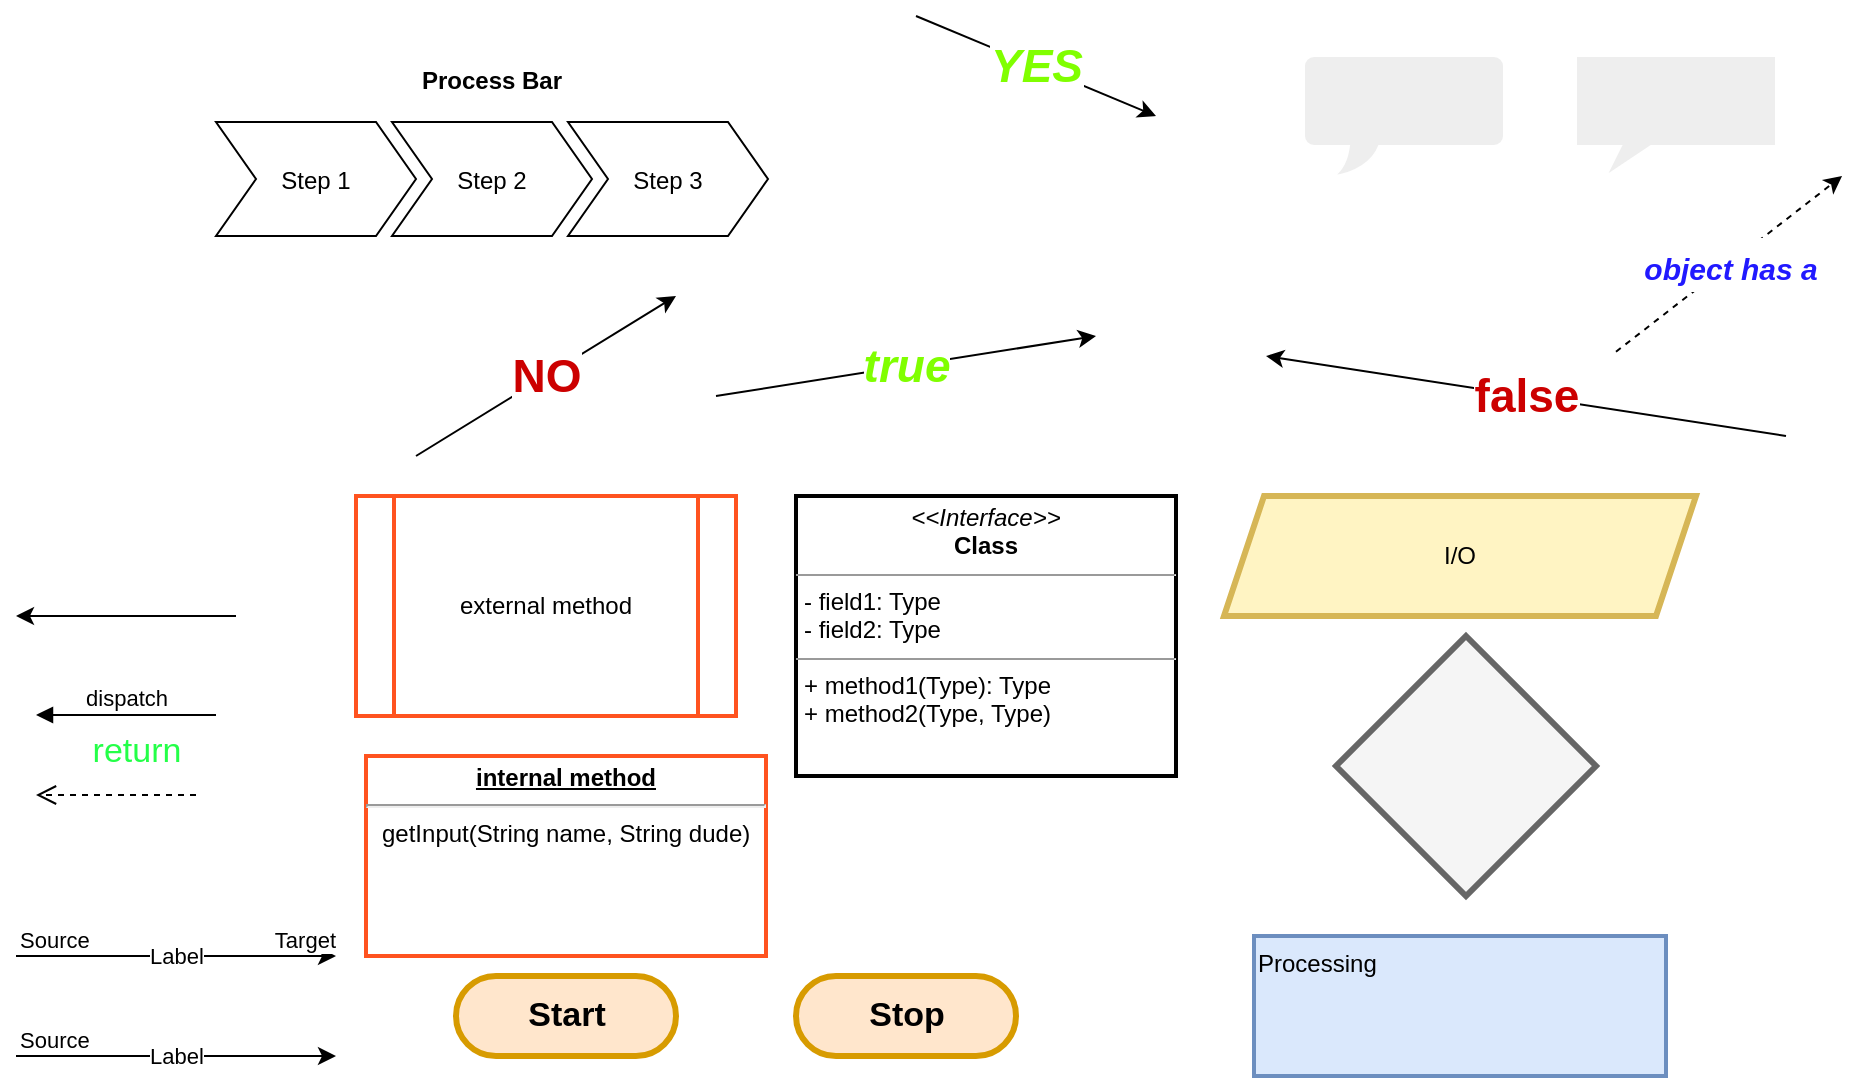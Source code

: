 <mxfile version="14.6.13" type="device" pages="3"><diagram id="C5RBs43oDa-KdzZeNtuy" name="Favorite Shapes"><mxGraphModel dx="2532" dy="2400" grid="1" gridSize="10" guides="1" tooltips="1" connect="0" arrows="1" fold="1" page="1" pageScale="1" pageWidth="850" pageHeight="1100" math="0" shadow="0"><root><mxCell id="WIyWlLk6GJQsqaUBKTNV-0"/><mxCell id="WIyWlLk6GJQsqaUBKTNV-1" parent="WIyWlLk6GJQsqaUBKTNV-0"/><mxCell id="bZEvuX24v0v_VUBxZRn0-14" value="&lt;font style=&quot;font-size: 17px&quot; color=&quot;#24ff48&quot;&gt;return&lt;/font&gt;" style="html=1;verticalAlign=bottom;endArrow=open;dashed=1;endSize=8;" parent="WIyWlLk6GJQsqaUBKTNV-1" edge="1"><mxGeometry x="-0.25" y="-10" relative="1" as="geometry"><mxPoint x="-240" y="79.5" as="sourcePoint"/><mxPoint x="-320" y="79.5" as="targetPoint"/><mxPoint as="offset"/></mxGeometry></mxCell><mxCell id="bZEvuX24v0v_VUBxZRn0-15" value="dispatch" style="html=1;verticalAlign=bottom;endArrow=block;" parent="WIyWlLk6GJQsqaUBKTNV-1" edge="1"><mxGeometry width="80" relative="1" as="geometry"><mxPoint x="-230" y="39.5" as="sourcePoint"/><mxPoint x="-320" y="39.5" as="targetPoint"/></mxGeometry></mxCell><mxCell id="bZEvuX24v0v_VUBxZRn0-20" value="&lt;p style=&quot;margin: 0px ; margin-top: 4px ; text-align: center&quot;&gt;&lt;i&gt;&amp;lt;&amp;lt;Interface&amp;gt;&amp;gt;&lt;/i&gt;&lt;br&gt;&lt;b&gt;Class&lt;/b&gt;&lt;/p&gt;&lt;hr size=&quot;1&quot;&gt;&lt;p style=&quot;margin: 0px ; margin-left: 4px&quot;&gt;- field1: Type&lt;br&gt;- field2: Type&lt;/p&gt;&lt;hr size=&quot;1&quot;&gt;&lt;p style=&quot;margin: 0px ; margin-left: 4px&quot;&gt;+ method1(Type): Type&lt;br&gt;+ method2(Type, Type)&lt;/p&gt;" style="verticalAlign=top;align=left;overflow=fill;fontSize=12;fontFamily=Helvetica;html=1;strokeWidth=2;" parent="WIyWlLk6GJQsqaUBKTNV-1" vertex="1"><mxGeometry x="60" y="-70" width="190" height="140" as="geometry"/></mxCell><mxCell id="bZEvuX24v0v_VUBxZRn0-21" value="external method" style="shape=process;whiteSpace=wrap;html=1;backgroundOutline=1;strokeColor=#FF531F;strokeWidth=2;" parent="WIyWlLk6GJQsqaUBKTNV-1" vertex="1"><mxGeometry x="-160" y="-70" width="190" height="110" as="geometry"/></mxCell><mxCell id="bZEvuX24v0v_VUBxZRn0-24" value="" style="rhombus;whiteSpace=wrap;html=1;strokeWidth=3;strokeColor=#666666;fillColor=#f5f5f5;fontColor=#333333;" parent="WIyWlLk6GJQsqaUBKTNV-1" vertex="1"><mxGeometry x="330" width="130" height="130" as="geometry"/></mxCell><mxCell id="bZEvuX24v0v_VUBxZRn0-25" value="I/O" style="shape=parallelogram;perimeter=parallelogramPerimeter;whiteSpace=wrap;html=1;fixedSize=1;strokeColor=#d6b656;strokeWidth=3;fillColor=#FFF4C3;" parent="WIyWlLk6GJQsqaUBKTNV-1" vertex="1"><mxGeometry x="274" y="-70" width="236" height="60" as="geometry"/></mxCell><mxCell id="bZEvuX24v0v_VUBxZRn0-26" value="" style="endArrow=classic;html=1;sketch=0;shadow=0;" parent="WIyWlLk6GJQsqaUBKTNV-1" edge="1"><mxGeometry relative="1" as="geometry"><mxPoint x="-130" y="-90" as="sourcePoint"/><mxPoint y="-170" as="targetPoint"/></mxGeometry></mxCell><mxCell id="bZEvuX24v0v_VUBxZRn0-27" value="&lt;font&gt;NO&lt;/font&gt;" style="edgeLabel;resizable=0;html=1;align=center;verticalAlign=middle;fontSize=23;fontStyle=1;fontColor=#CC0000;" parent="bZEvuX24v0v_VUBxZRn0-26" connectable="0" vertex="1"><mxGeometry relative="1" as="geometry"/></mxCell><mxCell id="bZEvuX24v0v_VUBxZRn0-28" value="" style="endArrow=classic;html=1;" parent="WIyWlLk6GJQsqaUBKTNV-1" edge="1"><mxGeometry relative="1" as="geometry"><mxPoint x="-330" y="210" as="sourcePoint"/><mxPoint x="-170" y="210" as="targetPoint"/></mxGeometry></mxCell><mxCell id="bZEvuX24v0v_VUBxZRn0-29" value="Label" style="edgeLabel;resizable=0;html=1;align=center;verticalAlign=middle;" parent="bZEvuX24v0v_VUBxZRn0-28" connectable="0" vertex="1"><mxGeometry relative="1" as="geometry"/></mxCell><mxCell id="bZEvuX24v0v_VUBxZRn0-30" value="Source" style="edgeLabel;resizable=0;html=1;align=left;verticalAlign=bottom;" parent="bZEvuX24v0v_VUBxZRn0-28" connectable="0" vertex="1"><mxGeometry x="-1" relative="1" as="geometry"/></mxCell><mxCell id="bZEvuX24v0v_VUBxZRn0-31" value="" style="endArrow=classic;html=1;" parent="WIyWlLk6GJQsqaUBKTNV-1" edge="1"><mxGeometry relative="1" as="geometry"><mxPoint x="-330" y="160" as="sourcePoint"/><mxPoint x="-170" y="160" as="targetPoint"/></mxGeometry></mxCell><mxCell id="bZEvuX24v0v_VUBxZRn0-32" value="Label" style="edgeLabel;resizable=0;html=1;align=center;verticalAlign=middle;" parent="bZEvuX24v0v_VUBxZRn0-31" connectable="0" vertex="1"><mxGeometry relative="1" as="geometry"/></mxCell><mxCell id="bZEvuX24v0v_VUBxZRn0-33" value="Source" style="edgeLabel;resizable=0;html=1;align=left;verticalAlign=bottom;" parent="bZEvuX24v0v_VUBxZRn0-31" connectable="0" vertex="1"><mxGeometry x="-1" relative="1" as="geometry"/></mxCell><mxCell id="bZEvuX24v0v_VUBxZRn0-34" value="Target" style="edgeLabel;resizable=0;html=1;align=right;verticalAlign=bottom;" parent="bZEvuX24v0v_VUBxZRn0-31" connectable="0" vertex="1"><mxGeometry x="1" relative="1" as="geometry"/></mxCell><mxCell id="bZEvuX24v0v_VUBxZRn0-61" value="&lt;p style=&quot;margin: 0px ; margin-top: 4px ; text-align: center ; text-decoration: underline&quot;&gt;&lt;b&gt;internal method&lt;/b&gt;&lt;/p&gt;&lt;hr&gt;&lt;p style=&quot;margin: 0px ; margin-left: 8px&quot;&gt;getInput(String name, String dude)&lt;/p&gt;" style="verticalAlign=top;align=left;overflow=fill;fontSize=12;fontFamily=Helvetica;html=1;strokeColor=#FF531F;fillColor=#FFFFFF;strokeWidth=2;" parent="WIyWlLk6GJQsqaUBKTNV-1" vertex="1"><mxGeometry x="-155" y="60" width="200" height="100" as="geometry"/></mxCell><mxCell id="bZEvuX24v0v_VUBxZRn0-64" value="&lt;b&gt;&lt;font style=&quot;font-size: 17px&quot;&gt;Start&lt;/font&gt;&lt;/b&gt;" style="html=1;whitespace=wrap;shape=mxgraph.dfd.start;strokeColor=#d79b00;fillColor=#ffe6cc;align=center;strokeWidth=3;" parent="WIyWlLk6GJQsqaUBKTNV-1" vertex="1"><mxGeometry x="-110" y="170" width="110" height="40" as="geometry"/></mxCell><mxCell id="bZEvuX24v0v_VUBxZRn0-65" value="Processing" style="html=1;dashed=0;whitespace=wrap;strokeWidth=2;strokeColor=#6c8ebf;fillColor=#dae8fc;verticalAlign=top;align=left;" parent="WIyWlLk6GJQsqaUBKTNV-1" vertex="1"><mxGeometry x="289" y="150" width="206" height="70" as="geometry"/></mxCell><mxCell id="bZEvuX24v0v_VUBxZRn0-66" value="&lt;font size=&quot;1&quot;&gt;&lt;b style=&quot;font-size: 17px&quot;&gt;Stop&lt;/b&gt;&lt;/font&gt;" style="html=1;whitespace=wrap;shape=mxgraph.dfd.start;strokeColor=#d79b00;fillColor=#ffe6cc;align=center;strokeWidth=3;" parent="WIyWlLk6GJQsqaUBKTNV-1" vertex="1"><mxGeometry x="60" y="170" width="110" height="40" as="geometry"/></mxCell><mxCell id="bZEvuX24v0v_VUBxZRn0-67" value="" style="endArrow=classic;html=1;" parent="WIyWlLk6GJQsqaUBKTNV-1" edge="1"><mxGeometry width="50" height="50" relative="1" as="geometry"><mxPoint x="-220" y="-10" as="sourcePoint"/><mxPoint x="-330" y="-10" as="targetPoint"/></mxGeometry></mxCell><mxCell id="MSkJSHCDBwzq2-0bC6-R-0" value="" style="endArrow=classic;html=1;" parent="WIyWlLk6GJQsqaUBKTNV-1" edge="1"><mxGeometry relative="1" as="geometry"><mxPoint x="120" y="-310" as="sourcePoint"/><mxPoint x="240" y="-260" as="targetPoint"/><Array as="points"/></mxGeometry></mxCell><mxCell id="MSkJSHCDBwzq2-0bC6-R-1" value="&lt;font color=&quot;#80ff00&quot;&gt;&lt;i&gt;YES&lt;/i&gt;&lt;/font&gt;" style="edgeLabel;resizable=0;html=1;align=center;verticalAlign=middle;fontSize=23;fontStyle=1" parent="MSkJSHCDBwzq2-0bC6-R-0" connectable="0" vertex="1"><mxGeometry relative="1" as="geometry"/></mxCell><mxCell id="MSkJSHCDBwzq2-0bC6-R-4" value="" style="endArrow=classic;html=1;" parent="WIyWlLk6GJQsqaUBKTNV-1" edge="1"><mxGeometry relative="1" as="geometry"><mxPoint x="20" y="-120" as="sourcePoint"/><mxPoint x="210" y="-150" as="targetPoint"/></mxGeometry></mxCell><mxCell id="MSkJSHCDBwzq2-0bC6-R-5" value="&lt;font color=&quot;#80ff00&quot;&gt;&lt;i&gt;true&lt;/i&gt;&lt;/font&gt;" style="edgeLabel;resizable=0;html=1;align=center;verticalAlign=middle;fontSize=23;fontStyle=1" parent="MSkJSHCDBwzq2-0bC6-R-4" connectable="0" vertex="1"><mxGeometry relative="1" as="geometry"/></mxCell><mxCell id="MSkJSHCDBwzq2-0bC6-R-7" value="" style="endArrow=classic;html=1;" parent="WIyWlLk6GJQsqaUBKTNV-1" edge="1"><mxGeometry relative="1" as="geometry"><mxPoint x="555" y="-100" as="sourcePoint"/><mxPoint x="295" y="-140" as="targetPoint"/></mxGeometry></mxCell><mxCell id="MSkJSHCDBwzq2-0bC6-R-8" value="&lt;font&gt;&lt;span&gt;false&lt;/span&gt;&lt;/font&gt;" style="edgeLabel;resizable=0;html=1;align=center;verticalAlign=middle;fontSize=23;fontStyle=1;fontColor=#CC0000;" parent="MSkJSHCDBwzq2-0bC6-R-7" connectable="0" vertex="1"><mxGeometry relative="1" as="geometry"/></mxCell><mxCell id="xhBLOSeriGefTvZEUATW-0" value="" style="endArrow=classic;html=1;dashed=1;entryX=0.002;entryY=0.22;entryDx=0;entryDy=0;entryPerimeter=0;exitX=1.009;exitY=0.701;exitDx=0;exitDy=0;exitPerimeter=0;" edge="1" parent="WIyWlLk6GJQsqaUBKTNV-1"><mxGeometry relative="1" as="geometry"><mxPoint x="470.0" y="-142.12" as="sourcePoint"/><mxPoint x="583.05" y="-230.0" as="targetPoint"/></mxGeometry></mxCell><mxCell id="xhBLOSeriGefTvZEUATW-1" value="&lt;font size=&quot;1&quot; color=&quot;#2119ff&quot;&gt;&lt;i style=&quot;font-size: 15px&quot;&gt;object has a&lt;/i&gt;&lt;/font&gt;" style="edgeLabel;resizable=0;html=1;align=center;verticalAlign=middle;fontSize=23;fontStyle=1" connectable="0" vertex="1" parent="xhBLOSeriGefTvZEUATW-0"><mxGeometry relative="1" as="geometry"/></mxCell><mxCell id="6vWiXRnHA60tb_Esqmxp-0" value="Process Bar" style="swimlane;childLayout=stackLayout;horizontal=1;fillColor=none;horizontalStack=1;resizeParent=1;resizeParentMax=0;resizeLast=0;collapsible=0;strokeColor=none;stackBorder=10;stackSpacing=-12;resizable=1;align=center;points=[];fontColor=#000000;rounded=0;sketch=0;" vertex="1" parent="WIyWlLk6GJQsqaUBKTNV-1"><mxGeometry x="-240" y="-290" width="296" height="100" as="geometry"/></mxCell><mxCell id="6vWiXRnHA60tb_Esqmxp-1" value="Step 1" style="shape=step;perimeter=stepPerimeter;fixedSize=1;points=[];" vertex="1" parent="6vWiXRnHA60tb_Esqmxp-0"><mxGeometry x="10" y="33" width="100" height="57" as="geometry"/></mxCell><mxCell id="6vWiXRnHA60tb_Esqmxp-2" value="Step 2" style="shape=step;perimeter=stepPerimeter;fixedSize=1;points=[];" vertex="1" parent="6vWiXRnHA60tb_Esqmxp-0"><mxGeometry x="98" y="33" width="100" height="57" as="geometry"/></mxCell><mxCell id="6vWiXRnHA60tb_Esqmxp-3" value="Step 3" style="shape=step;perimeter=stepPerimeter;fixedSize=1;points=[];" vertex="1" parent="6vWiXRnHA60tb_Esqmxp-0"><mxGeometry x="186" y="33" width="100" height="57" as="geometry"/></mxCell><mxCell id="6vWiXRnHA60tb_Esqmxp-10" value="" style="whiteSpace=wrap;html=1;shape=mxgraph.basic.roundRectCallout;dx=30;dy=15;size=5;boundedLbl=1;rounded=0;sketch=0;fontColor=#1A1A1A;strokeColor=#FFFFFF;fillColor=#EEEEEE;" vertex="1" parent="WIyWlLk6GJQsqaUBKTNV-1"><mxGeometry x="314" y="-290" width="100" height="60" as="geometry"/></mxCell><mxCell id="6vWiXRnHA60tb_Esqmxp-11" value="" style="whiteSpace=wrap;html=1;shape=mxgraph.basic.rectCallout;dx=30;dy=15;boundedLbl=1;rounded=0;sketch=0;fontColor=#1A1A1A;strokeColor=#FFFFFF;fillColor=#EEEEEE;" vertex="1" parent="WIyWlLk6GJQsqaUBKTNV-1"><mxGeometry x="450" y="-290" width="100" height="60" as="geometry"/></mxCell></root></mxGraphModel></diagram><diagram id="LYOs6i_vWlqafcbwyIPF" name="BattleShipUML"><mxGraphModel dx="4205" dy="4350" grid="1" gridSize="10" guides="1" tooltips="1" connect="1" arrows="1" fold="1" page="1" pageScale="1" pageWidth="850" pageHeight="1100" background="#182E3E" math="0" shadow="0"><root><mxCell id="POwR9JR6FcIirVudWU40-0"/><mxCell id="POwR9JR6FcIirVudWU40-1" parent="POwR9JR6FcIirVudWU40-0"/><mxCell id="iqDT9v2sYD_pefA0ny8L-0" value="&lt;p style=&quot;margin: 0px ; margin-top: 4px ; text-align: center&quot;&gt;&lt;b&gt;GameBattleship&lt;/b&gt;&lt;/p&gt;&lt;hr size=&quot;1&quot;&gt;&lt;p style=&quot;margin: 0px ; margin-left: 4px&quot;&gt;- player1&amp;nbsp; : Player&lt;br&gt;- player2&amp;nbsp; : Player&lt;/p&gt;&lt;hr size=&quot;1&quot;&gt;&lt;p style=&quot;margin: 0px ; margin-left: 4px&quot;&gt;+ main() : void&lt;br&gt;&lt;br&gt;&lt;/p&gt;" style="verticalAlign=top;align=left;overflow=fill;fontSize=12;fontFamily=Helvetica;html=1;strokeWidth=2;fillColor=#EEEEEE;strokeColor=#FFFFFF;fontColor=#1A1A1A;" vertex="1" parent="POwR9JR6FcIirVudWU40-1"><mxGeometry x="1025" y="-340" width="170" height="100" as="geometry"/></mxCell><mxCell id="iqDT9v2sYD_pefA0ny8L-1" value="&lt;p style=&quot;margin: 0px ; margin-top: 4px ; text-align: center&quot;&gt;&lt;b&gt;Ship&lt;/b&gt;&lt;/p&gt;&lt;hr size=&quot;1&quot;&gt;&lt;p style=&quot;margin: 0px ; margin-left: 4px&quot;&gt;-shipClass&amp;nbsp; : String&lt;/p&gt;&lt;p style=&quot;margin: 0px ; margin-left: 4px&quot;&gt;-length&amp;nbsp; : int&lt;/p&gt;&lt;p style=&quot;margin: 0px ; margin-left: 4px&quot;&gt;-location&amp;nbsp; : int[][]&lt;/p&gt;&lt;p style=&quot;margin: 0px ; margin-left: 4px&quot;&gt;-hitsTaken&amp;nbsp; : int = 0&lt;/p&gt;&lt;hr size=&quot;1&quot;&gt;&lt;p style=&quot;margin: 0px ; margin-left: 4px&quot;&gt;+Ship(String shipClass, int length)&amp;nbsp; : void&lt;/p&gt;&lt;p style=&quot;margin: 0px ; margin-left: 4px&quot;&gt;+setLocation(int location[][])&amp;nbsp; : void&lt;/p&gt;&lt;p style=&quot;margin: 0px ; margin-left: 4px&quot;&gt;+getLocation()&amp;nbsp; : int[][]&lt;/p&gt;&lt;p style=&quot;margin: 0px ; margin-left: 4px&quot;&gt;+getShipClass()&amp;nbsp; : String&lt;/p&gt;&lt;p style=&quot;margin: 0px ; margin-left: 4px&quot;&gt;+getLength()&amp;nbsp; : int&lt;/p&gt;&lt;p style=&quot;margin: 0px ; margin-left: 4px&quot;&gt;+getHitsTaken()&amp;nbsp; : int&lt;/p&gt;&lt;p style=&quot;margin: 0px ; margin-left: 4px&quot;&gt;+checkStatus()&amp;nbsp; : boolean&lt;br&gt;&lt;br&gt;&lt;/p&gt;" style="verticalAlign=top;align=left;overflow=fill;fontSize=12;fontFamily=Helvetica;html=1;strokeWidth=2;fillColor=#EEEEEE;strokeColor=#FFFFFF;fontColor=#1A1A1A;" vertex="1" parent="POwR9JR6FcIirVudWU40-1"><mxGeometry x="1370" y="-90" width="330" height="220" as="geometry"/></mxCell><mxCell id="iqDT9v2sYD_pefA0ny8L-2" value="&lt;p style=&quot;margin: 0px ; margin-top: 4px ; text-align: center&quot;&gt;&lt;b&gt;Player&lt;/b&gt;&lt;/p&gt;&lt;hr size=&quot;1&quot;&gt;&lt;p style=&quot;margin: 0px ; margin-left: 4px&quot;&gt;- name: String&lt;br&gt;- numShipsLeft : int = 5&lt;/p&gt;&lt;p style=&quot;margin: 0px ; margin-left: 4px&quot;&gt;- carrier&amp;nbsp; : Ship&lt;/p&gt;&lt;p style=&quot;margin: 0px ; margin-left: 4px&quot;&gt;- battleship&amp;nbsp; : Ship&lt;/p&gt;&lt;p style=&quot;margin: 0px ; margin-left: 4px&quot;&gt;- cruiser&amp;nbsp; : Ship&lt;/p&gt;&lt;p style=&quot;margin: 0px ; margin-left: 4px&quot;&gt;- submarine&amp;nbsp; : Ship&lt;/p&gt;&lt;p style=&quot;margin: 0px ; margin-left: 4px&quot;&gt;- destroyer&amp;nbsp; : Ship&lt;/p&gt;&lt;p style=&quot;margin: 0px ; margin-left: 4px&quot;&gt;- fleet&amp;nbsp; : GameBoard&lt;/p&gt;&lt;p style=&quot;margin: 0px ; margin-left: 4px&quot;&gt;- chartHits&amp;nbsp; : GameBoard&lt;/p&gt;&lt;hr size=&quot;1&quot;&gt;&lt;p style=&quot;margin: 0px ; margin-left: 4px&quot;&gt;+ Player(String name)&amp;nbsp; : void&lt;/p&gt;&lt;p style=&quot;margin: 0px ; margin-left: 4px&quot;&gt;(initializes all ships belonging to player when called)&amp;nbsp;&lt;/p&gt;&lt;p style=&quot;margin: 0px ; margin-left: 4px&quot;&gt;*maybe not necessary&lt;/p&gt;&lt;p style=&quot;margin: 0px ; margin-left: 4px&quot;&gt;&lt;br&gt;&lt;/p&gt;&lt;p style=&quot;margin: 0px ; margin-left: 4px&quot;&gt;+ takeTurn() : void&lt;/p&gt;&lt;p style=&quot;margin: 0px ; margin-left: 4px&quot;&gt;+ placeShip()&amp;nbsp; : void&lt;/p&gt;&lt;p style=&quot;margin: 0px ; margin-left: 4px&quot;&gt;+ takeShot()&amp;nbsp; :&amp;nbsp; void&lt;/p&gt;&lt;p style=&quot;margin: 0px ; margin-left: 4px&quot;&gt;+ checkForLoss() : boolean&lt;br&gt;&lt;br&gt;&lt;/p&gt;" style="verticalAlign=top;align=left;overflow=fill;fontSize=12;fontFamily=Helvetica;html=1;strokeWidth=2;fillColor=#EEEEEE;strokeColor=#FFFFFF;fontColor=#1A1A1A;" vertex="1" parent="POwR9JR6FcIirVudWU40-1"><mxGeometry x="965" y="-150" width="290" height="300" as="geometry"/></mxCell><mxCell id="iqDT9v2sYD_pefA0ny8L-3" value="&lt;p style=&quot;margin: 0px ; margin-top: 4px ; text-align: center&quot;&gt;&lt;b&gt;GameBoard&lt;/b&gt;&lt;/p&gt;&lt;hr size=&quot;1&quot;&gt;&lt;p style=&quot;margin: 0px ; margin-left: 4px&quot;&gt;- field : int[][]&lt;br&gt;- hit : char = 'X'&lt;/p&gt;&lt;p style=&quot;margin: 0px ; margin-left: 4px&quot;&gt;- miss : char = 'M'&lt;/p&gt;&lt;hr size=&quot;1&quot;&gt;&lt;p style=&quot;margin: 0px ; margin-left: 4px&quot;&gt;+setUpField()&amp;nbsp; : void&lt;/p&gt;&lt;p style=&quot;margin: 0px ; margin-left: 4px&quot;&gt;+validatePosition(int shipLocation[][])&amp;nbsp; : boolean&lt;/p&gt;&lt;p style=&quot;margin: 0px ; margin-left: 4px&quot;&gt;+updateField(int shotCoordinates[][] )&amp;nbsp; : void&lt;/p&gt;&lt;p style=&quot;margin: 0px ; margin-left: 4px&quot;&gt;+displayField()&amp;nbsp; : void&lt;/p&gt;&lt;p style=&quot;margin: 0px ; margin-left: 4px&quot;&gt;&lt;br&gt;&lt;/p&gt;" style="verticalAlign=top;align=left;overflow=fill;fontSize=12;fontFamily=Helvetica;html=1;strokeWidth=2;fillColor=#EEEEEE;strokeColor=#FFFFFF;fontColor=#1A1A1A;" vertex="1" parent="POwR9JR6FcIirVudWU40-1"><mxGeometry x="560" y="-40" width="270" height="170" as="geometry"/></mxCell><mxCell id="FqHaMVy9A5NUPydUO-UO-0" value="" style="endArrow=classic;html=1;dashed=1;entryX=1.005;entryY=0.461;entryDx=0;entryDy=0;entryPerimeter=0;strokeColor=#FFFFFF;labelBackgroundColor=#182E3E;fontColor=#FFFFFF;" edge="1" parent="POwR9JR6FcIirVudWU40-1" target="iqDT9v2sYD_pefA0ny8L-3"><mxGeometry relative="1" as="geometry"><mxPoint x="965" y="-45" as="sourcePoint"/><mxPoint x="775" y="85" as="targetPoint"/></mxGeometry></mxCell><mxCell id="FqHaMVy9A5NUPydUO-UO-1" value="&lt;font size=&quot;1&quot; color=&quot;#ffffff&quot;&gt;&lt;i style=&quot;font-size: 15px&quot;&gt;Player has a&lt;/i&gt;&lt;/font&gt;" style="edgeLabel;resizable=0;html=1;align=center;verticalAlign=middle;fontSize=23;fontStyle=1;fontColor=#1A1A1A;labelBackgroundColor=#182E3E;" connectable="0" vertex="1" parent="FqHaMVy9A5NUPydUO-UO-0"><mxGeometry relative="1" as="geometry"/></mxCell><mxCell id="FqHaMVy9A5NUPydUO-UO-2" value="" style="endArrow=classic;html=1;dashed=1;entryX=0.002;entryY=0.22;entryDx=0;entryDy=0;entryPerimeter=0;exitX=1.009;exitY=0.701;exitDx=0;exitDy=0;exitPerimeter=0;strokeColor=#FFFFFF;labelBackgroundColor=#182E3E;fontColor=#FFFFFF;" edge="1" parent="POwR9JR6FcIirVudWU40-1" source="iqDT9v2sYD_pefA0ny8L-2" target="iqDT9v2sYD_pefA0ny8L-1"><mxGeometry relative="1" as="geometry"><mxPoint x="1353.65" y="130" as="sourcePoint"/><mxPoint x="1220" y="213.37" as="targetPoint"/></mxGeometry></mxCell><mxCell id="FqHaMVy9A5NUPydUO-UO-3" value="&lt;font size=&quot;1&quot; color=&quot;#ffffff&quot;&gt;&lt;i style=&quot;font-size: 15px&quot;&gt;Player has a&lt;/i&gt;&lt;/font&gt;" style="edgeLabel;resizable=0;html=1;align=center;verticalAlign=middle;fontSize=23;fontStyle=1;fontColor=#1A1A1A;labelBackgroundColor=#182E3E;" connectable="0" vertex="1" parent="FqHaMVy9A5NUPydUO-UO-2"><mxGeometry relative="1" as="geometry"/></mxCell><mxCell id="FqHaMVy9A5NUPydUO-UO-4" value="" style="endArrow=classic;html=1;dashed=1;entryX=0.448;entryY=-0.008;entryDx=0;entryDy=0;entryPerimeter=0;exitX=0.412;exitY=1.018;exitDx=0;exitDy=0;exitPerimeter=0;strokeColor=#FFFFFF;labelBackgroundColor=#182E3E;fontColor=#FFFFFF;" edge="1" parent="POwR9JR6FcIirVudWU40-1" source="iqDT9v2sYD_pefA0ny8L-0" target="iqDT9v2sYD_pefA0ny8L-2"><mxGeometry relative="1" as="geometry"><mxPoint x="1290" y="-210" as="sourcePoint"/><mxPoint x="1213.05" y="-237.88" as="targetPoint"/></mxGeometry></mxCell><mxCell id="FqHaMVy9A5NUPydUO-UO-5" value="&lt;font size=&quot;1&quot; color=&quot;#ffffff&quot;&gt;&lt;i style=&quot;font-size: 15px&quot;&gt;GameBattleship has a&lt;/i&gt;&lt;/font&gt;" style="edgeLabel;resizable=0;html=1;align=center;verticalAlign=middle;fontSize=23;fontStyle=1;fontColor=#1A1A1A;labelBackgroundColor=#182E3E;" connectable="0" vertex="1" parent="FqHaMVy9A5NUPydUO-UO-4"><mxGeometry relative="1" as="geometry"/></mxCell><mxCell id="kdLCjQ-anBOQ9EGYfOO--0" value="Maybe change field in variable name and method names.&lt;div style=&quot;text-align: justify&quot;&gt;&lt;/div&gt;" style="whiteSpace=wrap;html=1;shape=mxgraph.basic.roundRectCallout;dx=30;dy=15;size=5;boundedLbl=1;rounded=0;sketch=0;strokeColor=#10739e;fillColor=#b1ddf0;align=left;perimeterSpacing=4;" vertex="1" parent="POwR9JR6FcIirVudWU40-1"><mxGeometry x="660" y="-120" width="160" height="80" as="geometry"/></mxCell></root></mxGraphModel></diagram><diagram id="fnyqh6Pe-Vg3sD4BsiCQ" name="GameBattleship main()"><mxGraphModel dx="1201" dy="929" grid="1" gridSize="10" guides="1" tooltips="1" connect="1" arrows="1" fold="1" page="1" pageScale="1" pageWidth="850" pageHeight="1100" background="#D5E8D4" math="0" shadow="0"><root><mxCell id="OfOneRX2roqKSbnLrAud-0"/><mxCell id="OfOneRX2roqKSbnLrAud-1" parent="OfOneRX2roqKSbnLrAud-0"/><mxCell id="rNqKsUHQShEloHGvoyN2-0" value="&lt;b&gt;&lt;font style=&quot;font-size: 17px&quot;&gt;Start GameBattleship main()&amp;nbsp;&lt;/font&gt;&lt;/b&gt;" style="html=1;whitespace=wrap;shape=mxgraph.dfd.start;strokeColor=#d79b00;fillColor=#ffe6cc;align=center;strokeWidth=3;" vertex="1" parent="OfOneRX2roqKSbnLrAud-1"><mxGeometry x="120" y="160" width="290" height="40" as="geometry"/></mxCell><mxCell id="rNqKsUHQShEloHGvoyN2-1" value="&lt;font size=&quot;1&quot;&gt;&lt;b style=&quot;font-size: 17px&quot;&gt;Stop&amp;nbsp;&lt;/b&gt;&lt;/font&gt;&lt;b&gt;&lt;font style=&quot;font-size: 17px&quot;&gt;GameBattleship main()&lt;/font&gt;&lt;/b&gt;" style="html=1;whitespace=wrap;shape=mxgraph.dfd.start;strokeColor=#d79b00;fillColor=#ffe6cc;align=center;strokeWidth=3;" vertex="1" parent="OfOneRX2roqKSbnLrAud-1"><mxGeometry x="130" y="530" width="270" height="40" as="geometry"/></mxCell><mxCell id="C11AtandT37TdRHk44oA-0" value="&lt;p style=&quot;line-height: 10%&quot;&gt;Player player1&lt;/p&gt;&lt;p style=&quot;line-height: 10%&quot;&gt;Player player2&lt;/p&gt;" style="html=1;dashed=0;whitespace=wrap;strokeWidth=2;strokeColor=#6c8ebf;fillColor=#dae8fc;align=center;verticalAlign=top;" vertex="1" parent="OfOneRX2roqKSbnLrAud-1"><mxGeometry x="155" y="245" width="206" height="70" as="geometry"/></mxCell><mxCell id="gg4Vi-9BzOLs5Cis54tc-0" value="&lt;p style=&quot;line-height: 0%&quot;&gt;I/O&lt;/p&gt;" style="shape=parallelogram;perimeter=parallelogramPerimeter;whiteSpace=wrap;html=1;fixedSize=1;strokeColor=#d6b656;strokeWidth=3;fillColor=#FFF4C3;verticalAlign=top;perimeterSpacing=0;align=center;" vertex="1" parent="OfOneRX2roqKSbnLrAud-1"><mxGeometry x="140" y="350" width="236" height="60" as="geometry"/></mxCell></root></mxGraphModel></diagram></mxfile>